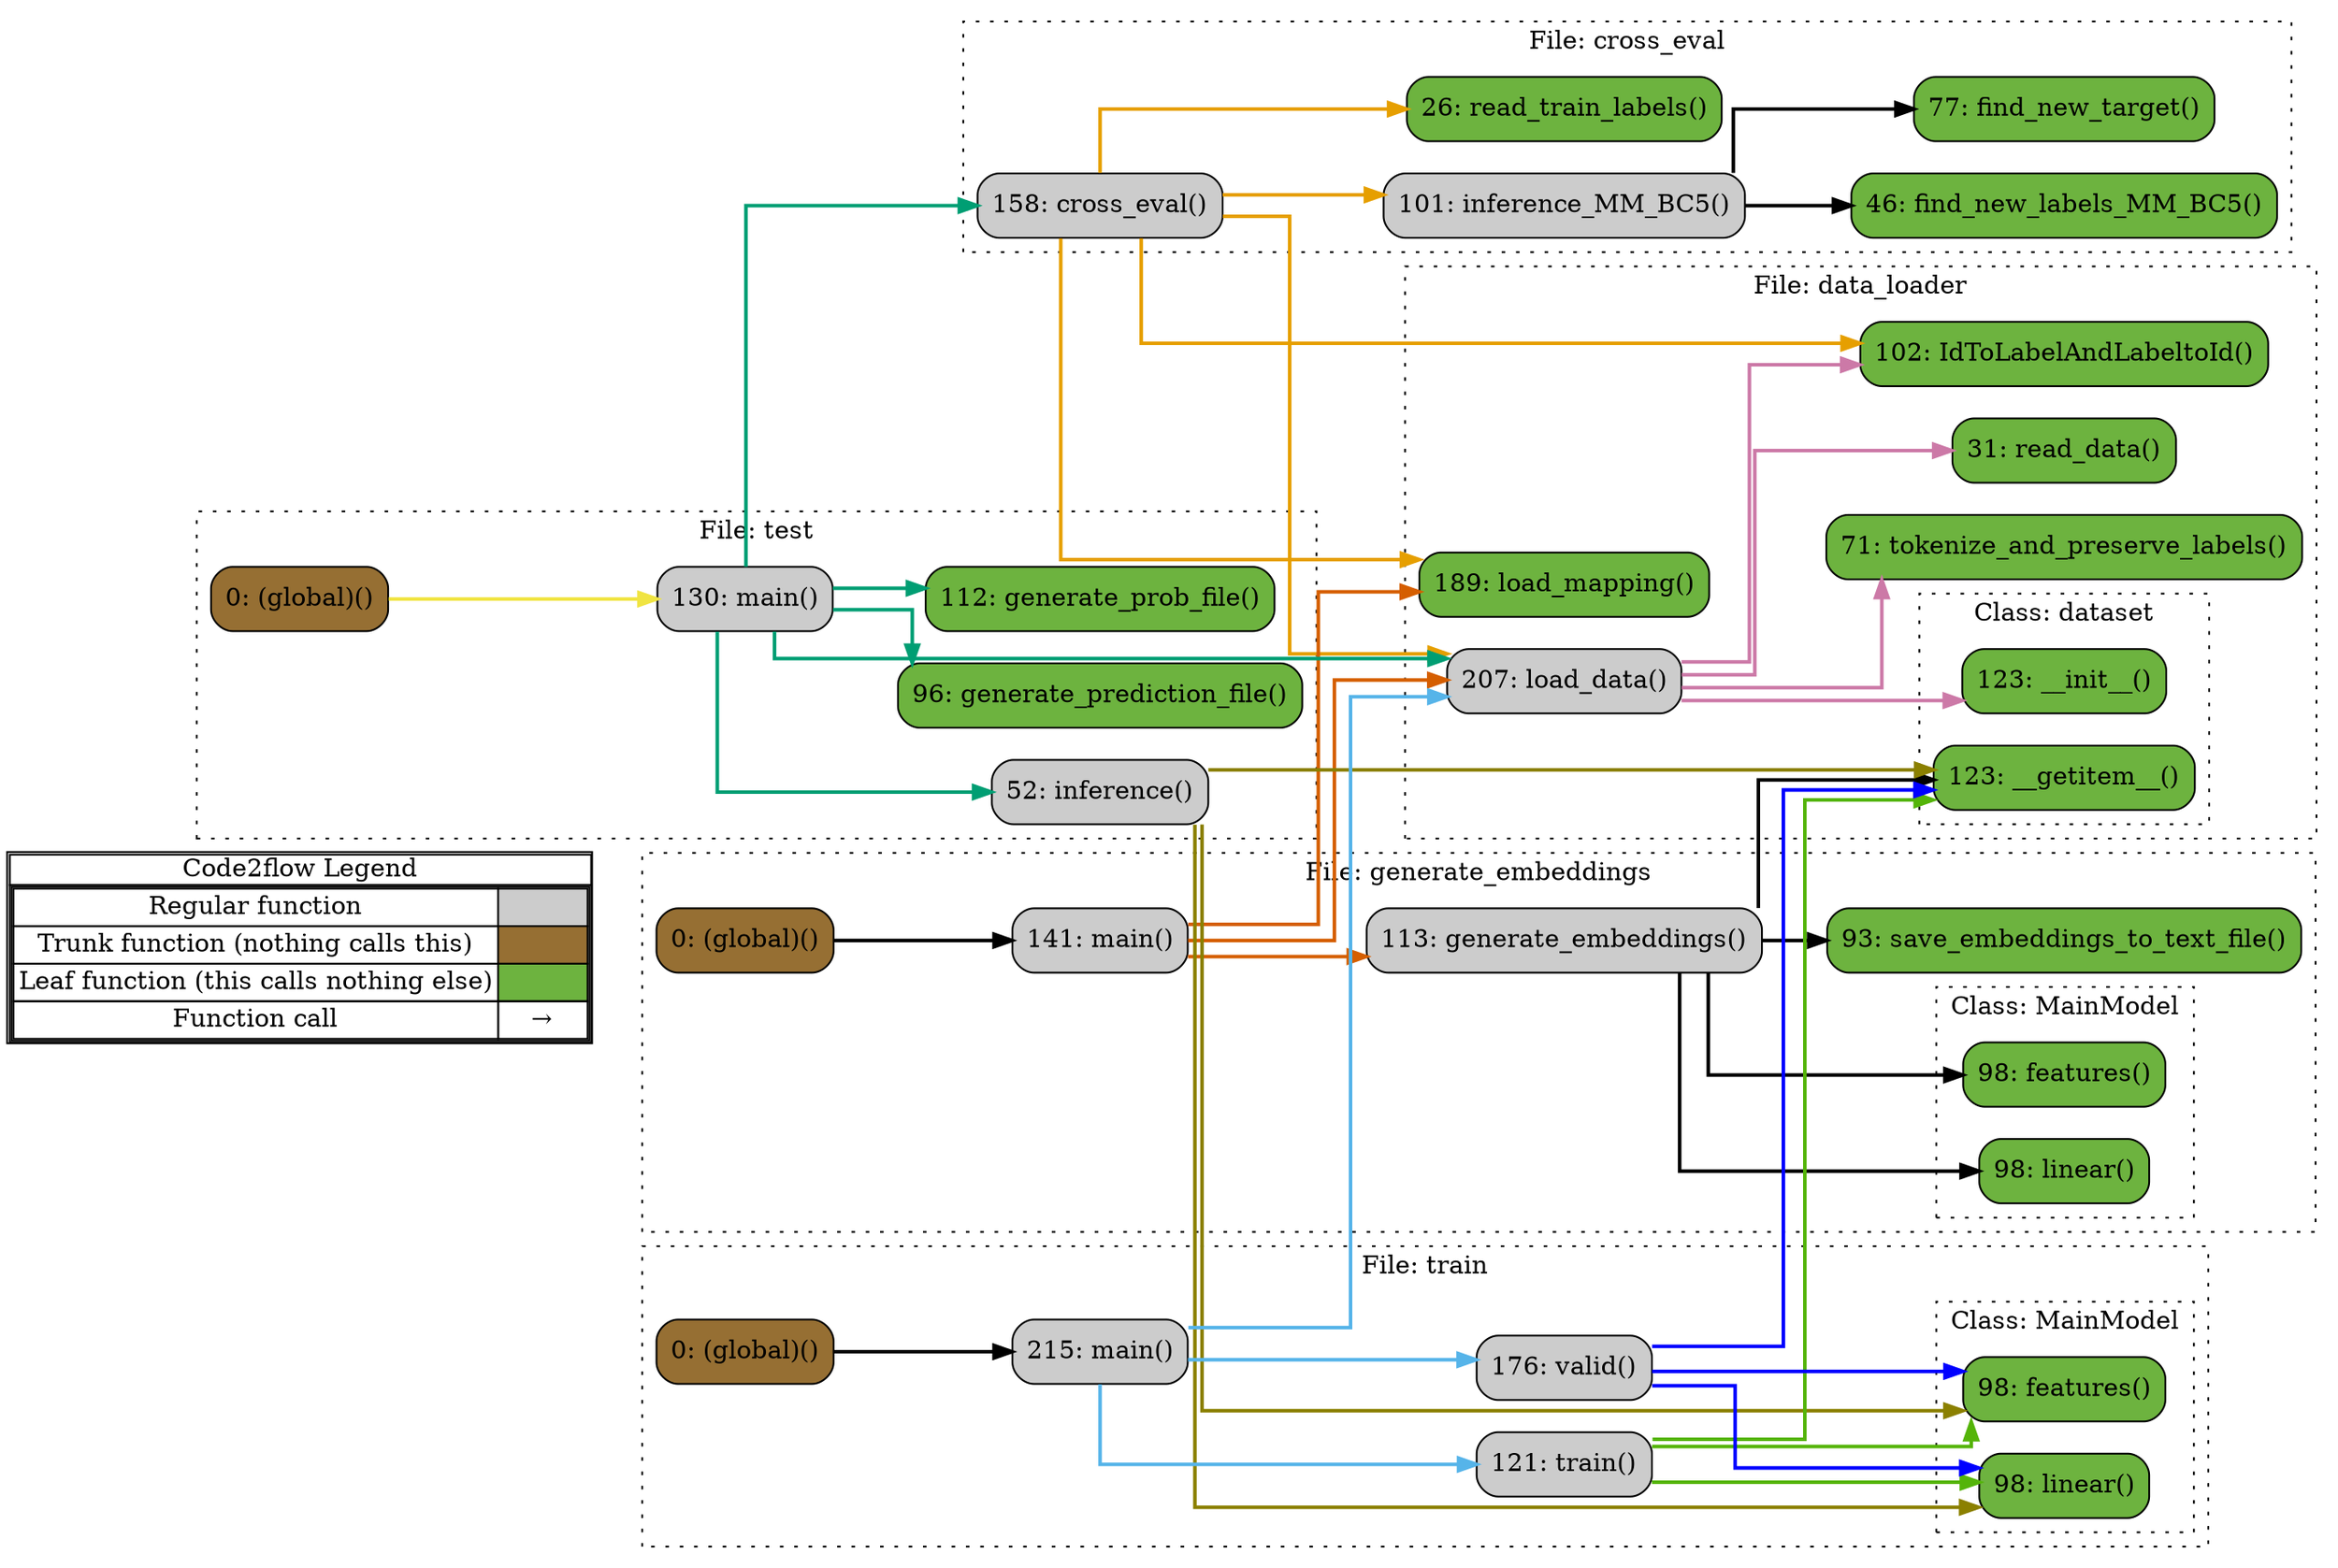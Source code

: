 digraph G {
concentrate=true;
splines="ortho";
rankdir="LR";
subgraph legend{
    rank = min;
    label = "legend";
    Legend [shape=none, margin=0, label = <
        <table cellspacing="0" cellpadding="0" border="1"><tr><td>Code2flow Legend</td></tr><tr><td>
        <table cellspacing="0">
        <tr><td>Regular function</td><td width="50px" bgcolor='#cccccc'></td></tr>
        <tr><td>Trunk function (nothing calls this)</td><td bgcolor='#966F33'></td></tr>
        <tr><td>Leaf function (this calls nothing else)</td><td bgcolor='#6db33f'></td></tr>
        <tr><td>Function call</td><td><font color='black'>&#8594;</font></td></tr>
        </table></td></tr></table>
        >];
}node_f30bfaf9 [label="158: cross_eval()" name="cross_eval::cross_eval" shape="rect" style="rounded,filled" fillcolor="#cccccc" ];
node_0462a7ff [label="46: find_new_labels_MM_BC5()" name="cross_eval::find_new_labels_MM_BC5" shape="rect" style="rounded,filled" fillcolor="#6db33f" ];
node_80ebf2ee [label="77: find_new_target()" name="cross_eval::find_new_target" shape="rect" style="rounded,filled" fillcolor="#6db33f" ];
node_dd5a91a8 [label="101: inference_MM_BC5()" name="cross_eval::inference_MM_BC5" shape="rect" style="rounded,filled" fillcolor="#cccccc" ];
node_2a8f0838 [label="26: read_train_labels()" name="cross_eval::read_train_labels" shape="rect" style="rounded,filled" fillcolor="#6db33f" ];
node_1c74032f [label="102: IdToLabelAndLabeltoId()" name="data_loader::IdToLabelAndLabeltoId" shape="rect" style="rounded,filled" fillcolor="#6db33f" ];
node_7f2bec5e [label="123: __init__()" name="data_loader::dataset.__init__" shape="rect" style="rounded,filled" fillcolor="#6db33f" ];
node_7f2becgi [label="123: __getitem__()" name="data_loader::dataset.__getitem__" shape="rect" style="rounded,filled" fillcolor="#6db33f" ];
node_a201eddf [label="207: load_data()" name="data_loader::load_data" shape="rect" style="rounded,filled" fillcolor="#cccccc" ];
node_63011c16 [label="189: load_mapping()" name="data_loader::load_mapping" shape="rect" style="rounded,filled" fillcolor="#6db33f" ];
node_b9875fb5 [label="31: read_data()" name="data_loader::read_data" shape="rect" style="rounded,filled" fillcolor="#6db33f" ];
node_a73470d7 [label="71: tokenize_and_preserve_labels()" name="data_loader::tokenize_and_preserve_labels" shape="rect" style="rounded,filled" fillcolor="#6db33f" ];
node_0e10e230 [label="0: (global)()" name="generate_embeddings::(global)" shape="rect" style="rounded,filled" fillcolor="#966F33" ];
node_3a431b14 [label="113: generate_embeddings()" name="generate_embeddings::generate_embeddings" shape="rect" style="rounded,filled" fillcolor="#cccccc" ];
node_1882ca76 [label="141: main()" name="generate_embeddings::main" shape="rect" style="rounded,filled" fillcolor="#cccccc" ];
node_456cedge [label="98: features()" name="generate_embeddings::MainModel.features" shape="rect" style="rounded,filled" fillcolor="#6db33f" ];
node_456cedle [label="98: linear()" name="generate_embeddings::MainModel.linear" shape="rect" style="rounded,filled" fillcolor="#6db33f" ];
node_78c04396 [label="93: save_embeddings_to_text_file()" name="generate_embeddings::save_embeddings_to_text_file" shape="rect" style="rounded,filled" fillcolor="#6db33f" ];
node_5e14ab04 [label="0: (global)()" name="test::(global)" shape="rect" style="rounded,filled" fillcolor="#966F33" ];
node_5a6d272c [label="96: generate_prediction_file()" name="test::generate_prediction_file" shape="rect" style="rounded,filled" fillcolor="#6db33f" ];
node_3bdb5476 [label="112: generate_prob_file()" name="test::generate_prob_file" shape="rect" style="rounded,filled" fillcolor="#6db33f" ];
node_d9bf0bc3 [label="52: inference()" name="test::inference" shape="rect" style="rounded,filled" fillcolor="#cccccc" ];
node_ff1eb7bb [label="130: main()" name="test::main" shape="rect" style="rounded,filled" fillcolor="#cccccc" ];
node_4993e438 [label="0: (global)()" name="train::(global)" shape="rect" style="rounded,filled" fillcolor="#966F33" ];
node_456ced50 [label="98: features()" name="train::MainModel.features" shape="rect" style="rounded,filled" fillcolor="#6db33f" ];
node_456c0le  [label="98: linear()" name="train::MainModel.linear" shape="rect" style="rounded,filled" fillcolor="#6db33f" ];
node_7195cb12 [label="215: main()" name="train::main" shape="rect" style="rounded,filled" fillcolor="#cccccc" ];
node_70a87134 [label="121: train()" name="train::train" shape="rect" style="rounded,filled" fillcolor="#cccccc" ];
node_2fcc9fe7 [label="176: valid()" name="train::valid" shape="rect" style="rounded,filled" fillcolor="#cccccc" ];
node_f30bfaf9 -> node_dd5a91a8 [color="#E69F00" penwidth="2"];
node_f30bfaf9 -> node_dd5a91a8 [color="#E69F00" penwidth="2"];
node_f30bfaf9 -> node_2a8f0838 [color="#E69F00" penwidth="2"];
node_f30bfaf9 -> node_1c74032f [color="#E69F00" penwidth="2"];
node_f30bfaf9 -> node_1c74032f [color="#E69F00" penwidth="2"];
node_f30bfaf9 -> node_a201eddf [color="#E69F00" penwidth="2"];
node_f30bfaf9 -> node_a201eddf [color="#E69F00" penwidth="2"];
node_f30bfaf9 -> node_63011c16 [color="#E69F00" penwidth="2"];
node_dd5a91a8 -> node_0462a7ff [color="#000000" penwidth="2"];
node_dd5a91a8 -> node_80ebf2ee [color="#000000" penwidth="2"];
node_a201eddf -> node_1c74032f [color="#CC79A7" penwidth="2"];
node_a201eddf -> node_7f2bec5e [color="#CC79A7" penwidth="2"];
node_a201eddf -> node_b9875fb5 [color="#CC79A7" penwidth="2"];
node_a201eddf -> node_a73470d7 [color="#CC79A7" penwidth="2"];
node_0e10e230 -> node_1882ca76 [color="#000000" penwidth="2"];
node_3a431b14 -> node_78c04396 [color="#000000" penwidth="2"];
node_3a431b14 -> node_456cedle [color="#000000" penwidth="2"];
node_1882ca76 -> node_a201eddf [color="#D55E00" penwidth="2"];
node_1882ca76 -> node_a201eddf [color="#D55E00" penwidth="2"];
node_1882ca76 -> node_a201eddf [color="#D55E00" penwidth="2"];
node_1882ca76 -> node_a201eddf [color="#D55E00" penwidth="2"];
node_1882ca76 -> node_63011c16 [color="#D55E00" penwidth="2"];
node_1882ca76 -> node_3a431b14 [color="#D55E00" penwidth="2"];
node_1882ca76 -> node_3a431b14 [color="#D55E00" penwidth="2"];
node_1882ca76 -> node_3a431b14 [color="#D55E00" penwidth="2"];
node_5e14ab04 -> node_ff1eb7bb [color="#F0E442" penwidth="2"];
node_ff1eb7bb -> node_f30bfaf9 [color="#009E73" penwidth="2"];
node_ff1eb7bb -> node_a201eddf [color="#009E73" penwidth="2"];
node_ff1eb7bb -> node_a201eddf [color="#009E73" penwidth="2"];
node_ff1eb7bb -> node_5a6d272c [color="#009E73" penwidth="2"];
node_ff1eb7bb -> node_5a6d272c [color="#009E73" penwidth="2"];
node_ff1eb7bb -> node_3bdb5476 [color="#009E73" penwidth="2"];
node_ff1eb7bb -> node_3bdb5476 [color="#009E73" penwidth="2"];
node_ff1eb7bb -> node_d9bf0bc3 [color="#009E73" penwidth="2"];
node_ff1eb7bb -> node_d9bf0bc3 [color="#009E73" penwidth="2"];
node_4993e438 -> node_7195cb12 [color="#000000" penwidth="2"];
node_7195cb12 -> node_a201eddf [color="#56B4E9" penwidth="2"];
node_7195cb12 -> node_a201eddf [color="#56B4E9" penwidth="2"];
node_7195cb12 -> node_70a87134 [color="#56B4E9" penwidth="2"];
node_7195cb12 -> node_2fcc9fe7 [color="#56B4E9" penwidth="2"];
node_70a87134 -> node_7f2becgi [color="#54B49" penwidth="2"];
node_2fcc9fe7 -> node_7f2becgi [color="#0000FF" penwidth="2"];
node_70a87134 -> node_456ced50 [color="#54B49" penwidth="2"];
node_70a87134 -> node_456c0le [color="#54B49" penwidth="2"];
node_2fcc9fe7 -> node_456ced50 [color="#0000FF" penwidth="2"];
node_2fcc9fe7 -> node_456c0le [color="#0000FF" penwidth="2"];
node_d9bf0bc3 -> node_7f2becgi [color="#8B8000" penwidth="2"];
node_d9bf0bc3 -> node_456ced50 [color="#8B8000" penwidth="2"];
node_d9bf0bc3 -> node_456c0le [color="#8B8000" penwidth="2"];
node_3a431b14 -> node_7f2becgi [color="#000000" penwidth="2"];
node_3a431b14 -> node_456cedge [color="#000000" penwidth="2"];
subgraph cluster_d5a95f44 {
    node_2a8f0838 node_0462a7ff node_80ebf2ee node_dd5a91a8 node_f30bfaf9;
    label="File: cross_eval";
    name="cross_eval";
    style="filled";
    graph[style=dotted];
};
subgraph cluster_594fe504 {
    node_b9875fb5 node_a73470d7 node_1c74032f node_63011c16 node_a201eddf;
    label="File: data_loader";
    name="data_loader";
    style="filled";
    graph[style=dotted];
    subgraph cluster_d4a354e7 {
        node_7f2bec5e node_7f2becgi;
        label="Class: dataset";
        name="dataset";
        style="filled";
        graph[style=dotted];
    };
};
subgraph cluster_cc742002 {
    node_78c04396 node_3a431b14 node_1882ca76 node_0e10e230;
    label="File: generate_embeddings";
    name="generate_embeddings";
    style="filled";
    graph[style=dotted];
    subgraph cluster_642b89ge {
        node_456cedge node_456cedle;
        label="Class: MainModel";
        name="MainModel";
        style="filled";
        graph[style=dotted];
    };
};
subgraph cluster_e2f26d58 {
    node_d9bf0bc3 node_5a6d272c node_3bdb5476 node_ff1eb7bb node_5e14ab04;
    label="File: test";
    name="test";
    style="filled";
    graph[style=dotted];
};
subgraph cluster_c46f7c72 {
    node_70a87134 node_2fcc9fe7 node_7195cb12 node_4993e438;
    label="File: train";
    name="train";
    style="filled";
    graph[style=dotted];
    subgraph cluster_642b8910 {
        node_456ced50 node_456c0le;
        label="Class: MainModel";
        name="MainModel";
        style="filled";
        graph[style=dotted];
    };
};
}
